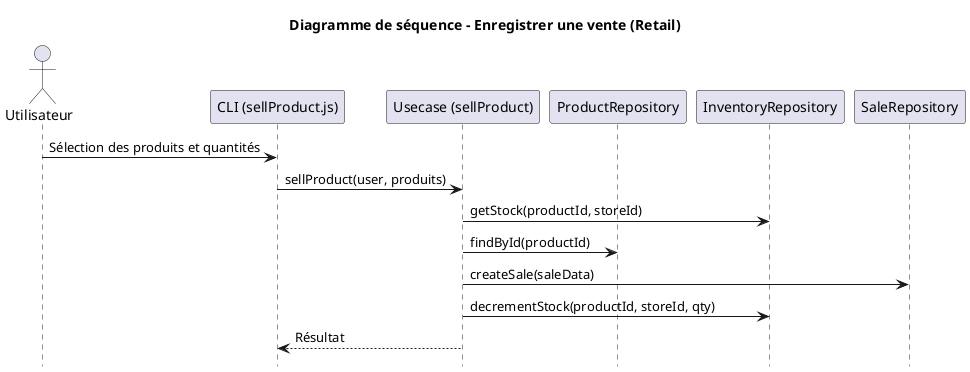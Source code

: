@startuml Diagramme de séquence – Enregistrer une vente
hide footbox

title Diagramme de séquence – Enregistrer une vente (Retail)

actor Utilisateur as U

participant "CLI (sellProduct.js)" as CLI
participant "Usecase (sellProduct)" as UC
participant "ProductRepository" as ProductRepo
participant "InventoryRepository" as InventoryRepo
participant "SaleRepository" as SaleRepo

U -> CLI : Sélection des produits et quantités
CLI -> UC : sellProduct(user, produits)

UC -> InventoryRepo : getStock(productId, storeId)
UC -> ProductRepo : findById(productId)
UC -> SaleRepo : createSale(saleData)
UC -> InventoryRepo : decrementStock(productId, storeId, qty)

CLI <-- UC : Résultat

@enduml
